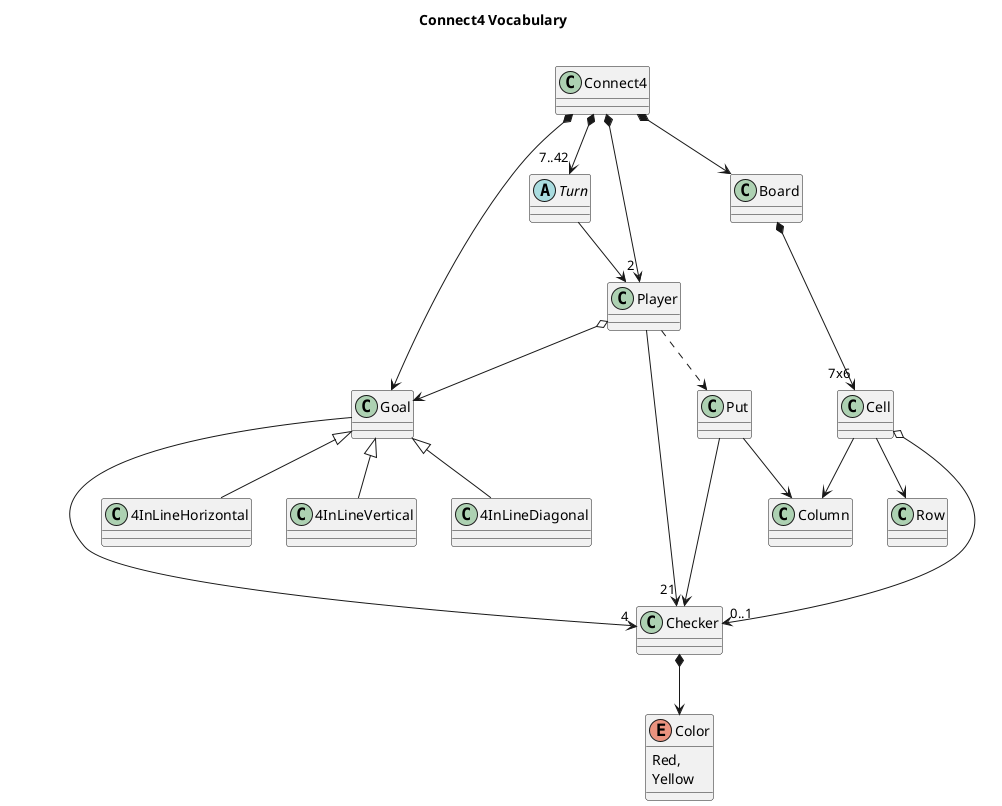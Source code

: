 @startuml connect4--vocabulary


title Connect4 Vocabulary \n

class Connect4
abstract Turn
class Player
class Board
class Cell
class Checker
enum Color {
    Red,
    Yellow
}
class Put
class Goal

class 4InLineHorizontal
class 4InLineVertical
class 4InLineDiagonal

Connect4 *-d-> "2 " Player
Connect4 *--> "7..42" Turn
Connect4 *--> Board
Connect4 *--> Goal

Turn --> Player
Player --> "21" Checker
Player o--> Goal
Player ..> Put

Board *---> "7x6" Cell
Cell o--> "0..1  " Checker

Cell --> Column
Cell --> Row

Checker *-d-> Color
Put --> Checker
Put --> Column

Goal ---> "4" Checker
Goal <|-down- 4InLineHorizontal
Goal <|-down- 4InLineVertical
Goal <|-down- 4InLineDiagonal



@enduml


' diagram Oscar Quintero, Borja Coll and Fernando Cortés ;-)
